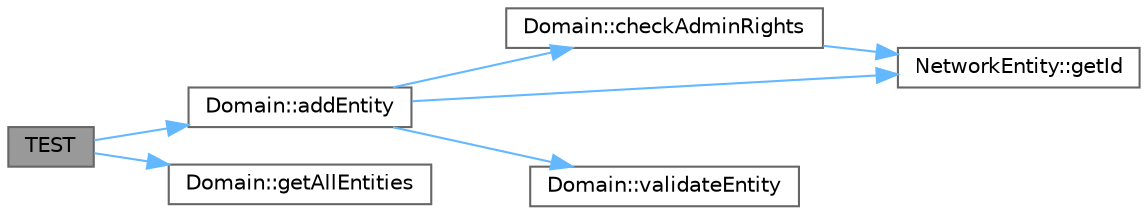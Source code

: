 digraph "TEST"
{
 // LATEX_PDF_SIZE
  bgcolor="transparent";
  edge [fontname=Helvetica,fontsize=10,labelfontname=Helvetica,labelfontsize=10];
  node [fontname=Helvetica,fontsize=10,shape=box,height=0.2,width=0.4];
  rankdir="LR";
  Node1 [id="Node000001",label="TEST",height=0.2,width=0.4,color="gray40", fillcolor="grey60", style="filled", fontcolor="black",tooltip=" "];
  Node1 -> Node2 [id="edge1_Node000001_Node000002",color="steelblue1",style="solid",tooltip=" "];
  Node2 [id="Node000002",label="Domain::addEntity",height=0.2,width=0.4,color="grey40", fillcolor="white", style="filled",URL="$class_domain.html#a4aeab31f80552d42f8c252132976e9c6",tooltip="Добавляет сущность в домен."];
  Node2 -> Node3 [id="edge2_Node000002_Node000003",color="steelblue1",style="solid",tooltip=" "];
  Node3 [id="Node000003",label="Domain::checkAdminRights",height=0.2,width=0.4,color="grey40", fillcolor="white", style="filled",URL="$class_domain.html#a02e4047bc66eafc7e3c560a8e58d70f7",tooltip="Проверяет права доступа пользователя на выполнение операций в домене."];
  Node3 -> Node4 [id="edge3_Node000003_Node000004",color="steelblue1",style="solid",tooltip=" "];
  Node4 [id="Node000004",label="NetworkEntity::getId",height=0.2,width=0.4,color="grey40", fillcolor="white", style="filled",URL="$class_network_entity.html#aebf4ef347e0f3355bc969520eecb100a",tooltip="Возвращает идентификатор сущности."];
  Node2 -> Node4 [id="edge4_Node000002_Node000004",color="steelblue1",style="solid",tooltip=" "];
  Node2 -> Node5 [id="edge5_Node000002_Node000005",color="steelblue1",style="solid",tooltip=" "];
  Node5 [id="Node000005",label="Domain::validateEntity",height=0.2,width=0.4,color="grey40", fillcolor="white", style="filled",URL="$class_domain.html#a8ed0e723504fd7378183636d90a3720a",tooltip="Проверяет валидность сущности перед добавлением."];
  Node1 -> Node6 [id="edge6_Node000001_Node000006",color="steelblue1",style="solid",tooltip=" "];
  Node6 [id="Node000006",label="Domain::getAllEntities",height=0.2,width=0.4,color="grey40", fillcolor="white", style="filled",URL="$class_domain.html#af4d169f24657e2ac8e1d83bf4ebb09ee",tooltip="Возвращает все сущности домена."];
}
